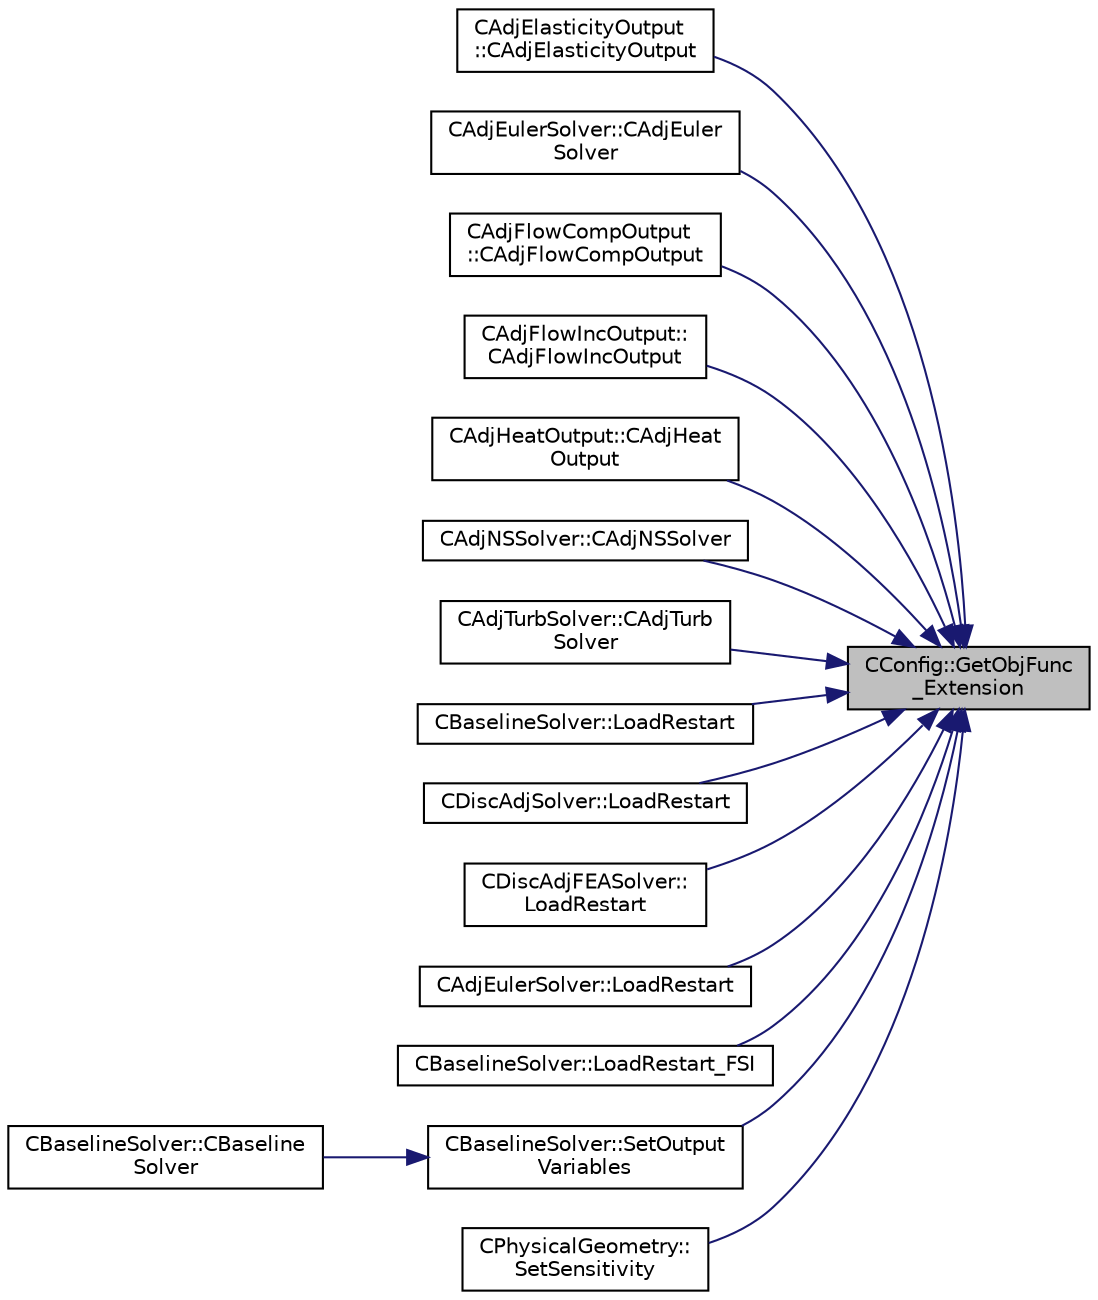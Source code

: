 digraph "CConfig::GetObjFunc_Extension"
{
 // LATEX_PDF_SIZE
  edge [fontname="Helvetica",fontsize="10",labelfontname="Helvetica",labelfontsize="10"];
  node [fontname="Helvetica",fontsize="10",shape=record];
  rankdir="RL";
  Node1 [label="CConfig::GetObjFunc\l_Extension",height=0.2,width=0.4,color="black", fillcolor="grey75", style="filled", fontcolor="black",tooltip="Append the input filename string with the appropriate objective function extension."];
  Node1 -> Node2 [dir="back",color="midnightblue",fontsize="10",style="solid",fontname="Helvetica"];
  Node2 [label="CAdjElasticityOutput\l::CAdjElasticityOutput",height=0.2,width=0.4,color="black", fillcolor="white", style="filled",URL="$classCAdjElasticityOutput.html#a3ea1b19eab6ce0037111ab27b6af6ca9",tooltip="Constructor of the class."];
  Node1 -> Node3 [dir="back",color="midnightblue",fontsize="10",style="solid",fontname="Helvetica"];
  Node3 [label="CAdjEulerSolver::CAdjEuler\lSolver",height=0.2,width=0.4,color="black", fillcolor="white", style="filled",URL="$classCAdjEulerSolver.html#a0a739888df9436d4707665d152a7af1a",tooltip=" "];
  Node1 -> Node4 [dir="back",color="midnightblue",fontsize="10",style="solid",fontname="Helvetica"];
  Node4 [label="CAdjFlowCompOutput\l::CAdjFlowCompOutput",height=0.2,width=0.4,color="black", fillcolor="white", style="filled",URL="$classCAdjFlowCompOutput.html#af5e46c78b25669a357b1b65c0a0d3edc",tooltip="Constructor of the class."];
  Node1 -> Node5 [dir="back",color="midnightblue",fontsize="10",style="solid",fontname="Helvetica"];
  Node5 [label="CAdjFlowIncOutput::\lCAdjFlowIncOutput",height=0.2,width=0.4,color="black", fillcolor="white", style="filled",URL="$classCAdjFlowIncOutput.html#a115a0683a133a9f88344ee4255488385",tooltip="Constructor of the class."];
  Node1 -> Node6 [dir="back",color="midnightblue",fontsize="10",style="solid",fontname="Helvetica"];
  Node6 [label="CAdjHeatOutput::CAdjHeat\lOutput",height=0.2,width=0.4,color="black", fillcolor="white", style="filled",URL="$classCAdjHeatOutput.html#abaaeac0d5c71cf641858d8dce48a40de",tooltip="Constructor of the class."];
  Node1 -> Node7 [dir="back",color="midnightblue",fontsize="10",style="solid",fontname="Helvetica"];
  Node7 [label="CAdjNSSolver::CAdjNSSolver",height=0.2,width=0.4,color="black", fillcolor="white", style="filled",URL="$classCAdjNSSolver.html#a323f1dc7c0b9fe00d1911eeeea365d46",tooltip=" "];
  Node1 -> Node8 [dir="back",color="midnightblue",fontsize="10",style="solid",fontname="Helvetica"];
  Node8 [label="CAdjTurbSolver::CAdjTurb\lSolver",height=0.2,width=0.4,color="black", fillcolor="white", style="filled",URL="$classCAdjTurbSolver.html#a621bdae0b081f25a67425cc037cd90a2",tooltip=" "];
  Node1 -> Node9 [dir="back",color="midnightblue",fontsize="10",style="solid",fontname="Helvetica"];
  Node9 [label="CBaselineSolver::LoadRestart",height=0.2,width=0.4,color="black", fillcolor="white", style="filled",URL="$classCBaselineSolver.html#aa5fad3af8c5b48950679d5c5a3a91ec4",tooltip="Load a solution from a restart file."];
  Node1 -> Node10 [dir="back",color="midnightblue",fontsize="10",style="solid",fontname="Helvetica"];
  Node10 [label="CDiscAdjSolver::LoadRestart",height=0.2,width=0.4,color="black", fillcolor="white", style="filled",URL="$classCDiscAdjSolver.html#adc04ad9d81d8669d0accabe899bdb39d",tooltip="Load a solution from a restart file."];
  Node1 -> Node11 [dir="back",color="midnightblue",fontsize="10",style="solid",fontname="Helvetica"];
  Node11 [label="CDiscAdjFEASolver::\lLoadRestart",height=0.2,width=0.4,color="black", fillcolor="white", style="filled",URL="$classCDiscAdjFEASolver.html#a30cbfd6dac6c80898c5624a96ab55b8c",tooltip="Load a solution from a restart file."];
  Node1 -> Node12 [dir="back",color="midnightblue",fontsize="10",style="solid",fontname="Helvetica"];
  Node12 [label="CAdjEulerSolver::LoadRestart",height=0.2,width=0.4,color="black", fillcolor="white", style="filled",URL="$classCAdjEulerSolver.html#a4bc9fada01b433e9194d4c0d67adbbbd",tooltip="Load a solution from a restart file."];
  Node1 -> Node13 [dir="back",color="midnightblue",fontsize="10",style="solid",fontname="Helvetica"];
  Node13 [label="CBaselineSolver::LoadRestart_FSI",height=0.2,width=0.4,color="black", fillcolor="white", style="filled",URL="$classCBaselineSolver.html#ad3404f10c41c7bffbd682cb650476689",tooltip="Load a FSI solution from a restart file."];
  Node1 -> Node14 [dir="back",color="midnightblue",fontsize="10",style="solid",fontname="Helvetica"];
  Node14 [label="CBaselineSolver::SetOutput\lVariables",height=0.2,width=0.4,color="black", fillcolor="white", style="filled",URL="$classCBaselineSolver.html#ab8e4b1b71d637dd0adee324d4a7a6315",tooltip="Set the number of variables and string names from the restart file."];
  Node14 -> Node15 [dir="back",color="midnightblue",fontsize="10",style="solid",fontname="Helvetica"];
  Node15 [label="CBaselineSolver::CBaseline\lSolver",height=0.2,width=0.4,color="black", fillcolor="white", style="filled",URL="$classCBaselineSolver.html#a996d9c6ee613b5b45a25a765f3c5e2cd",tooltip=" "];
  Node1 -> Node16 [dir="back",color="midnightblue",fontsize="10",style="solid",fontname="Helvetica"];
  Node16 [label="CPhysicalGeometry::\lSetSensitivity",height=0.2,width=0.4,color="black", fillcolor="white", style="filled",URL="$classCPhysicalGeometry.html#ae7f5d10bba7177600265f0d6bae116f3",tooltip="Read the sensitivity from adjoint solution file and store it."];
}
